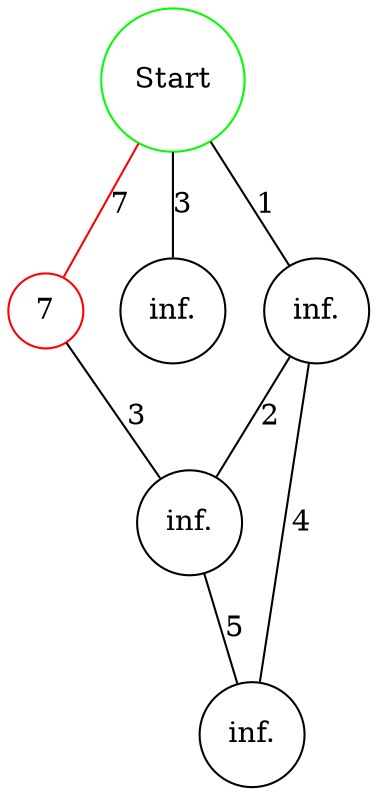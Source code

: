 graph G {
    node[shape=circle, width=0.5]
    A [pos="1,2!", label="Start", color = "green"]
    B [pos="5,2!", label="7", color = "red"]
    C [pos="0,0!", label="inf."]
    D [pos="3,0!", label="inf."]
    E [pos="7,0!", label="inf."]
    F [pos="2,-2!", label="inf."]
    
    A -- B [label="7", color = "red"]
    A -- C [label="3"]
    A -- D [label="1"]
    
    B -- E [label="3"]
    
    D -- E [label="2"]
    D -- F [label="4"]
    
    E -- F [label="5"]
}
